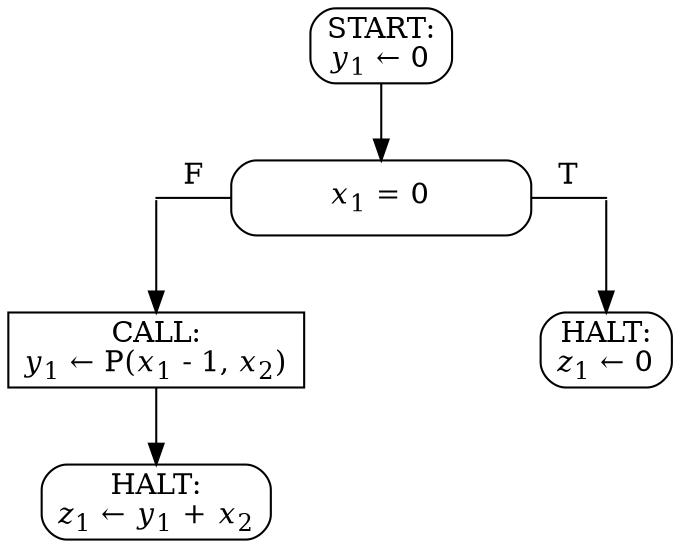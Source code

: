 digraph G{

/* nodes by levels */
node[shape=rectangle];
START[style=rounded, label=<START:<br/><i>y</i><sub>1</sub> &larr; 0>];
TEST[style=rounded, width=2, label=<<i>x</i><sub>1</sub> = 0>];
CALL[label=<CALL:<br/><i>y</i><sub>1</sub> &larr; P(<i>x</i><sub>1</sub> - 1, <i>x</i><sub>2</sub>)>];
HALT1[style=rounded, label=<HALT:<br/><i>z</i><sub>1</sub> &larr; 0>];
HALT2[style=rounded, label=<HALT:<br/><i>z</i><sub>1</sub> &larr; <i>y</i><sub>1</sub> + <i>x</i><sub>2</sub>>];

/* edges */
node [shape=point, width=0, label=""];
START -> TEST[weight=8];
{ rank=same; p3 -> TEST [label="F", arrowhead=none]; TEST -> p4 [label="T", arrowhead=none]; }
p3 -> CALL [weight=8];
p4 -> HALT1 [weight=8];
{ rank=same; CALL; HALT1; }
CALL -> HALT2 [weight=8];
}
